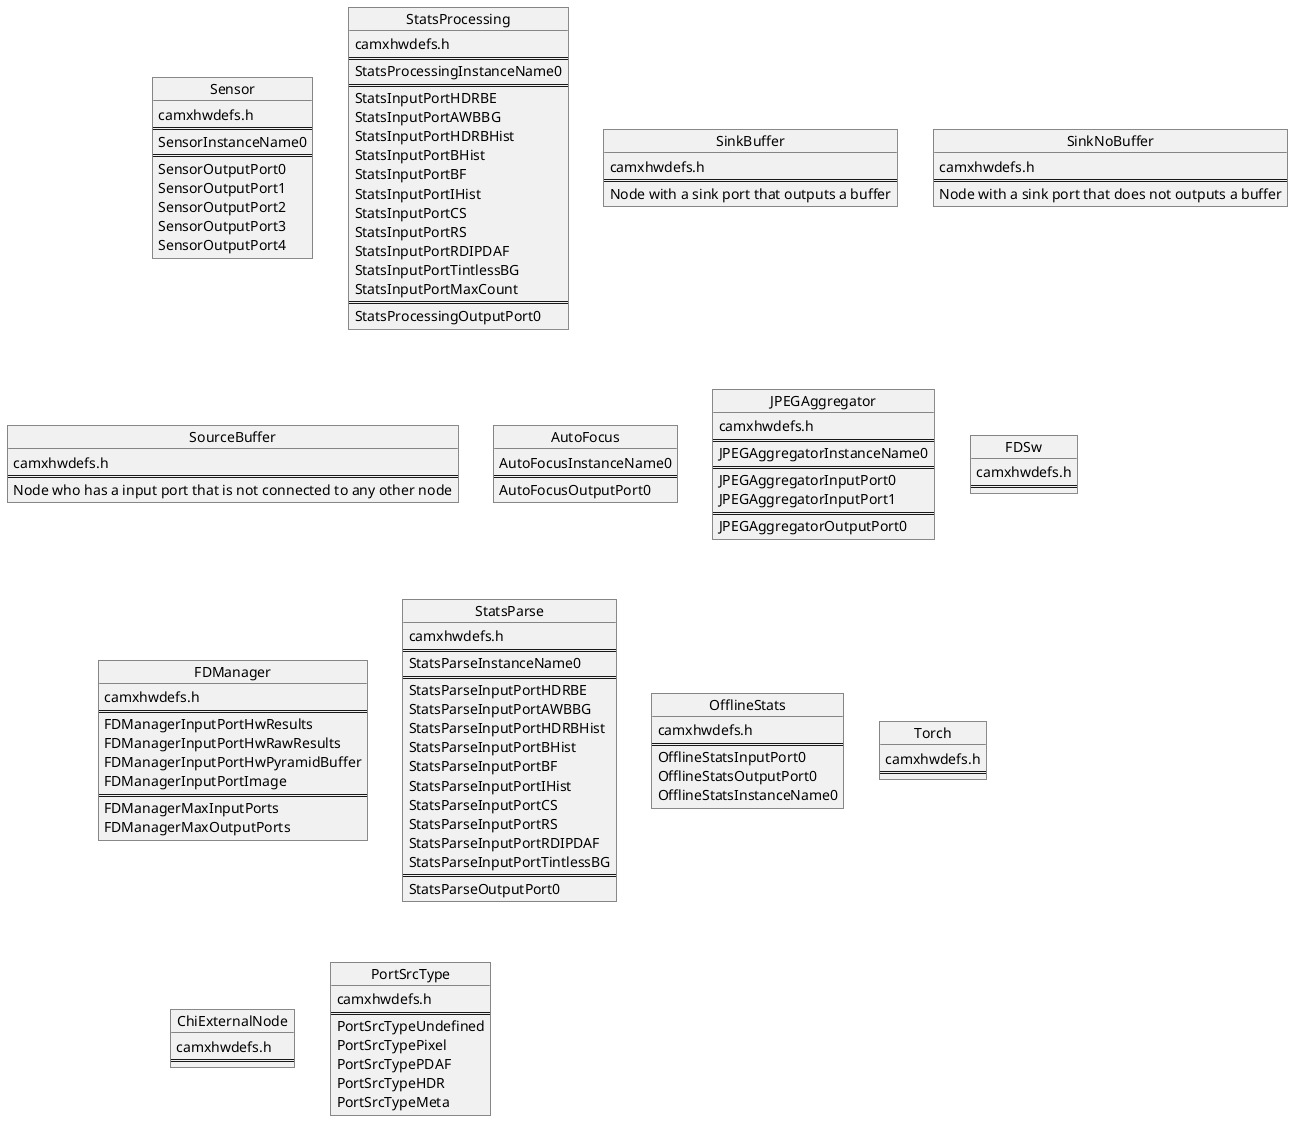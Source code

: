 @startuml

object Sensor {
camxhwdefs.h
==
SensorInstanceName0
==
SensorOutputPort0
SensorOutputPort1
SensorOutputPort2
SensorOutputPort3
SensorOutputPort4
}

object StatsProcessing {
camxhwdefs.h
==
StatsProcessingInstanceName0
==
StatsInputPortHDRBE
StatsInputPortAWBBG
StatsInputPortHDRBHist
StatsInputPortBHist
StatsInputPortBF
StatsInputPortIHist
StatsInputPortCS
StatsInputPortRS
StatsInputPortRDIPDAF
StatsInputPortTintlessBG
StatsInputPortMaxCount
==
StatsProcessingOutputPort0
}

object SinkBuffer {
camxhwdefs.h
==
Node with a sink port that outputs a buffer
}

object SinkNoBuffer {
camxhwdefs.h
==
Node with a sink port that does not outputs a buffer
}

object SourceBuffer {
camxhwdefs.h
==
Node who has a input port that is not connected to any other node
}

object AutoFocus {
AutoFocusInstanceName0
==
AutoFocusOutputPort0
}

object JPEGAggregator {
camxhwdefs.h
==
JPEGAggregatorInstanceName0
==
JPEGAggregatorInputPort0
JPEGAggregatorInputPort1
==
JPEGAggregatorOutputPort0
}

object FDSw {
camxhwdefs.h
==
}

object FDManager {
camxhwdefs.h
==
FDManagerInputPortHwResults
FDManagerInputPortHwRawResults
FDManagerInputPortHwPyramidBuffer
FDManagerInputPortImage
==
FDManagerMaxInputPorts
FDManagerMaxOutputPorts
}

object StatsParse {
camxhwdefs.h
==
StatsParseInstanceName0
==
StatsParseInputPortHDRBE
StatsParseInputPortAWBBG
StatsParseInputPortHDRBHist
StatsParseInputPortBHist
StatsParseInputPortBF
StatsParseInputPortIHist
StatsParseInputPortCS
StatsParseInputPortRS
StatsParseInputPortRDIPDAF
StatsParseInputPortTintlessBG
==
StatsParseOutputPort0
}

object OfflineStats {
camxhwdefs.h
==
OfflineStatsInputPort0
OfflineStatsOutputPort0
OfflineStatsInstanceName0
}

object Torch {
camxhwdefs.h
==
}

object ChiExternalNode {
camxhwdefs.h
==
}


object PortSrcType {
camxhwdefs.h
==
PortSrcTypeUndefined
PortSrcTypePixel
PortSrcTypePDAF
PortSrcTypeHDR
PortSrcTypeMeta
}
@enduml
